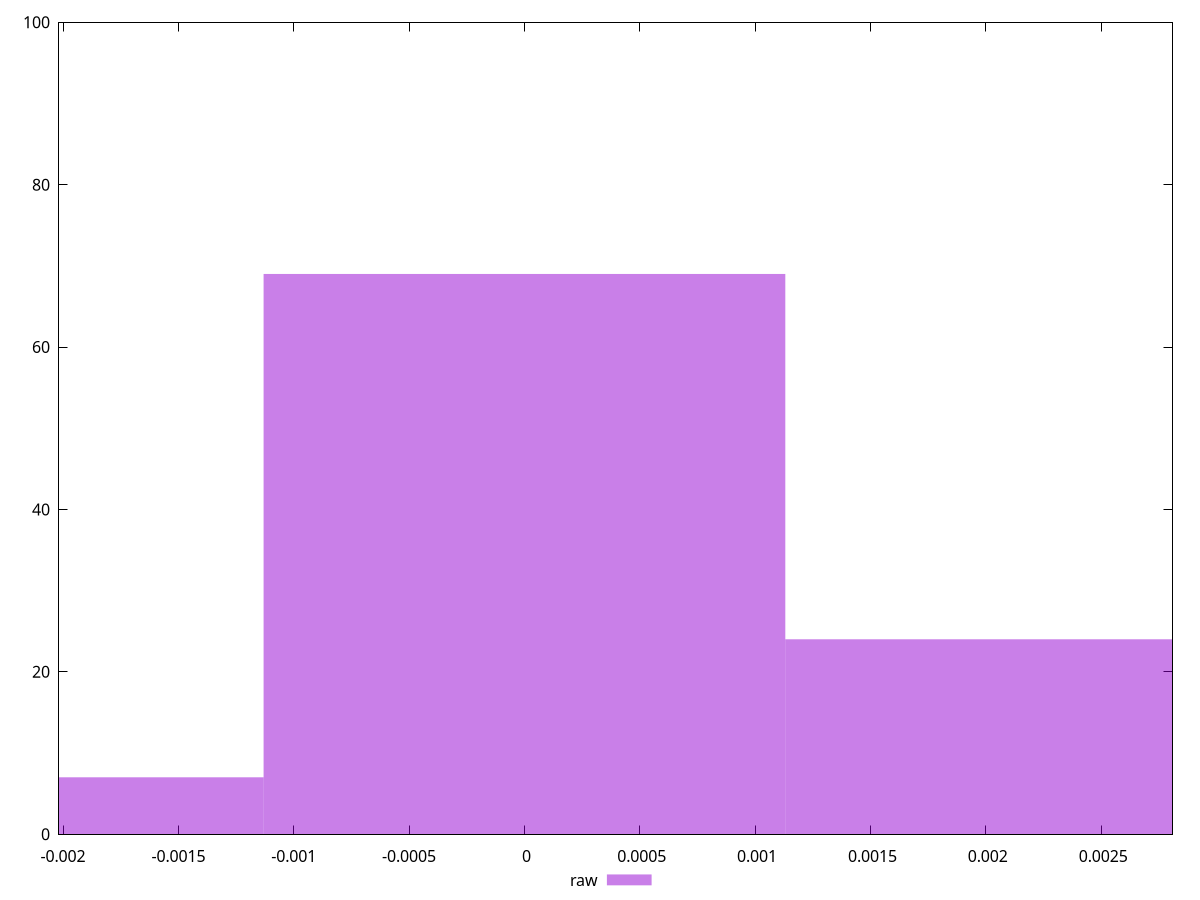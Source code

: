 reset

$raw <<EOF
0.0022617236132691193 24
0 69
-0.0022617236132691193 7
EOF

set key outside below
set boxwidth 0.0022617236132691193
set xrange [-0.0020177937901371045:0.00280940376796531]
set yrange [0:100]
set trange [0:100]
set style fill transparent solid 0.5 noborder
set terminal svg size 640, 490 enhanced background rgb 'white'
set output "report_00017_2021-02-10T15-08-03.406Z/meta/pScore-difference/samples/pages+cached/raw/histogram.svg"

plot $raw title "raw" with boxes

reset
